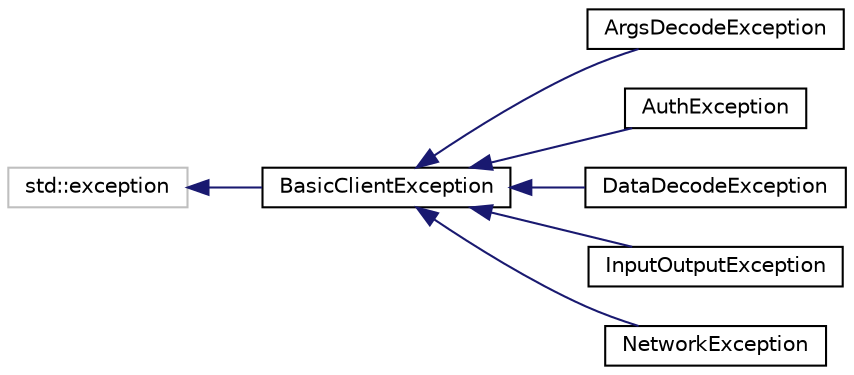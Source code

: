 digraph "Иерархия классов. Графический вид."
{
 // LATEX_PDF_SIZE
  edge [fontname="Helvetica",fontsize="10",labelfontname="Helvetica",labelfontsize="10"];
  node [fontname="Helvetica",fontsize="10",shape=record];
  rankdir="LR";
  Node0 [label="std::exception",height=0.2,width=0.4,color="grey75", fillcolor="white", style="filled",tooltip=" "];
  Node0 -> Node1 [dir="back",color="midnightblue",fontsize="10",style="solid",fontname="Helvetica"];
  Node1 [label="BasicClientException",height=0.2,width=0.4,color="black", fillcolor="white", style="filled",URL="$classBasicClientException.html",tooltip="Базовый класс для клиентских ошибок."];
  Node1 -> Node2 [dir="back",color="midnightblue",fontsize="10",style="solid",fontname="Helvetica"];
  Node2 [label="ArgsDecodeException",height=0.2,width=0.4,color="black", fillcolor="white", style="filled",URL="$classArgsDecodeException.html",tooltip="Исключение для ошибок декодирования аргументов."];
  Node1 -> Node3 [dir="back",color="midnightblue",fontsize="10",style="solid",fontname="Helvetica"];
  Node3 [label="AuthException",height=0.2,width=0.4,color="black", fillcolor="white", style="filled",URL="$classAuthException.html",tooltip="Исключение для ошибок аутентификации."];
  Node1 -> Node4 [dir="back",color="midnightblue",fontsize="10",style="solid",fontname="Helvetica"];
  Node4 [label="DataDecodeException",height=0.2,width=0.4,color="black", fillcolor="white", style="filled",URL="$classDataDecodeException.html",tooltip="Исключение для ошибок декодирования данных."];
  Node1 -> Node5 [dir="back",color="midnightblue",fontsize="10",style="solid",fontname="Helvetica"];
  Node5 [label="InputOutputException",height=0.2,width=0.4,color="black", fillcolor="white", style="filled",URL="$classInputOutputException.html",tooltip="Исключение для ошибок ввода-вывода."];
  Node1 -> Node6 [dir="back",color="midnightblue",fontsize="10",style="solid",fontname="Helvetica"];
  Node6 [label="NetworkException",height=0.2,width=0.4,color="black", fillcolor="white", style="filled",URL="$classNetworkException.html",tooltip="Исключение для сетевых ошибок."];
}
